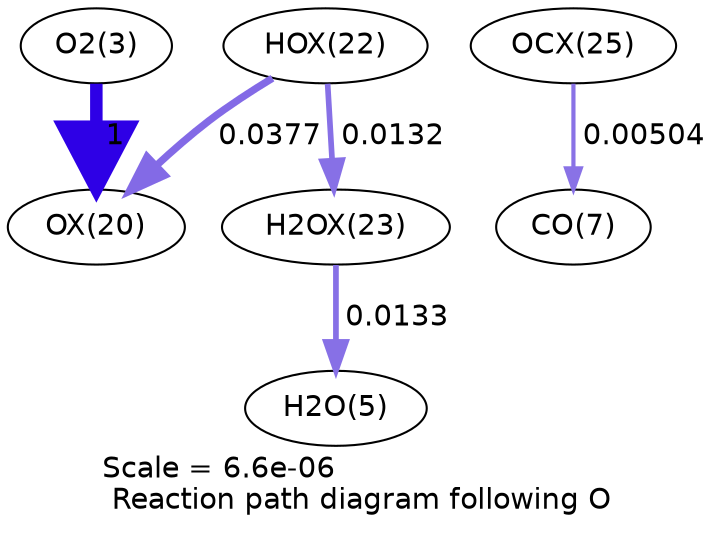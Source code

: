 digraph reaction_paths {
center=1;
s5 -> s87[fontname="Helvetica", penwidth=6, arrowsize=3, color="0.7, 1.5, 0.9"
, label=" 1"];
s89 -> s87[fontname="Helvetica", penwidth=3.53, arrowsize=1.76, color="0.7, 0.538, 0.9"
, label=" 0.0377"];
s89 -> s90[fontname="Helvetica", penwidth=2.73, arrowsize=1.37, color="0.7, 0.513, 0.9"
, label=" 0.0132"];
s90 -> s7[fontname="Helvetica", penwidth=2.74, arrowsize=1.37, color="0.7, 0.513, 0.9"
, label=" 0.0133"];
s92 -> s9[fontname="Helvetica", penwidth=2.01, arrowsize=1, color="0.7, 0.505, 0.9"
, label=" 0.00504"];
s5 [ fontname="Helvetica", label="O2(3)"];
s7 [ fontname="Helvetica", label="H2O(5)"];
s9 [ fontname="Helvetica", label="CO(7)"];
s87 [ fontname="Helvetica", label="OX(20)"];
s89 [ fontname="Helvetica", label="HOX(22)"];
s90 [ fontname="Helvetica", label="H2OX(23)"];
s92 [ fontname="Helvetica", label="OCX(25)"];
 label = "Scale = 6.6e-06\l Reaction path diagram following O";
 fontname = "Helvetica";
}
